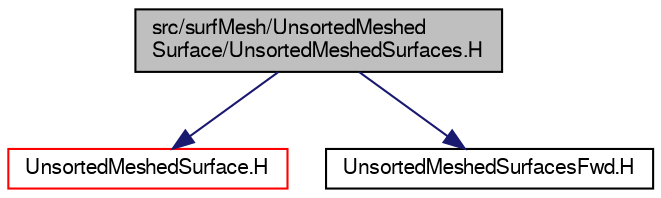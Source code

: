 digraph "src/surfMesh/UnsortedMeshedSurface/UnsortedMeshedSurfaces.H"
{
  bgcolor="transparent";
  edge [fontname="FreeSans",fontsize="10",labelfontname="FreeSans",labelfontsize="10"];
  node [fontname="FreeSans",fontsize="10",shape=record];
  Node0 [label="src/surfMesh/UnsortedMeshed\lSurface/UnsortedMeshedSurfaces.H",height=0.2,width=0.4,color="black", fillcolor="grey75", style="filled", fontcolor="black"];
  Node0 -> Node1 [color="midnightblue",fontsize="10",style="solid",fontname="FreeSans"];
  Node1 [label="UnsortedMeshedSurface.H",height=0.2,width=0.4,color="red",URL="$a15347.html"];
  Node0 -> Node178 [color="midnightblue",fontsize="10",style="solid",fontname="FreeSans"];
  Node178 [label="UnsortedMeshedSurfacesFwd.H",height=0.2,width=0.4,color="black",URL="$a15359.html"];
}
